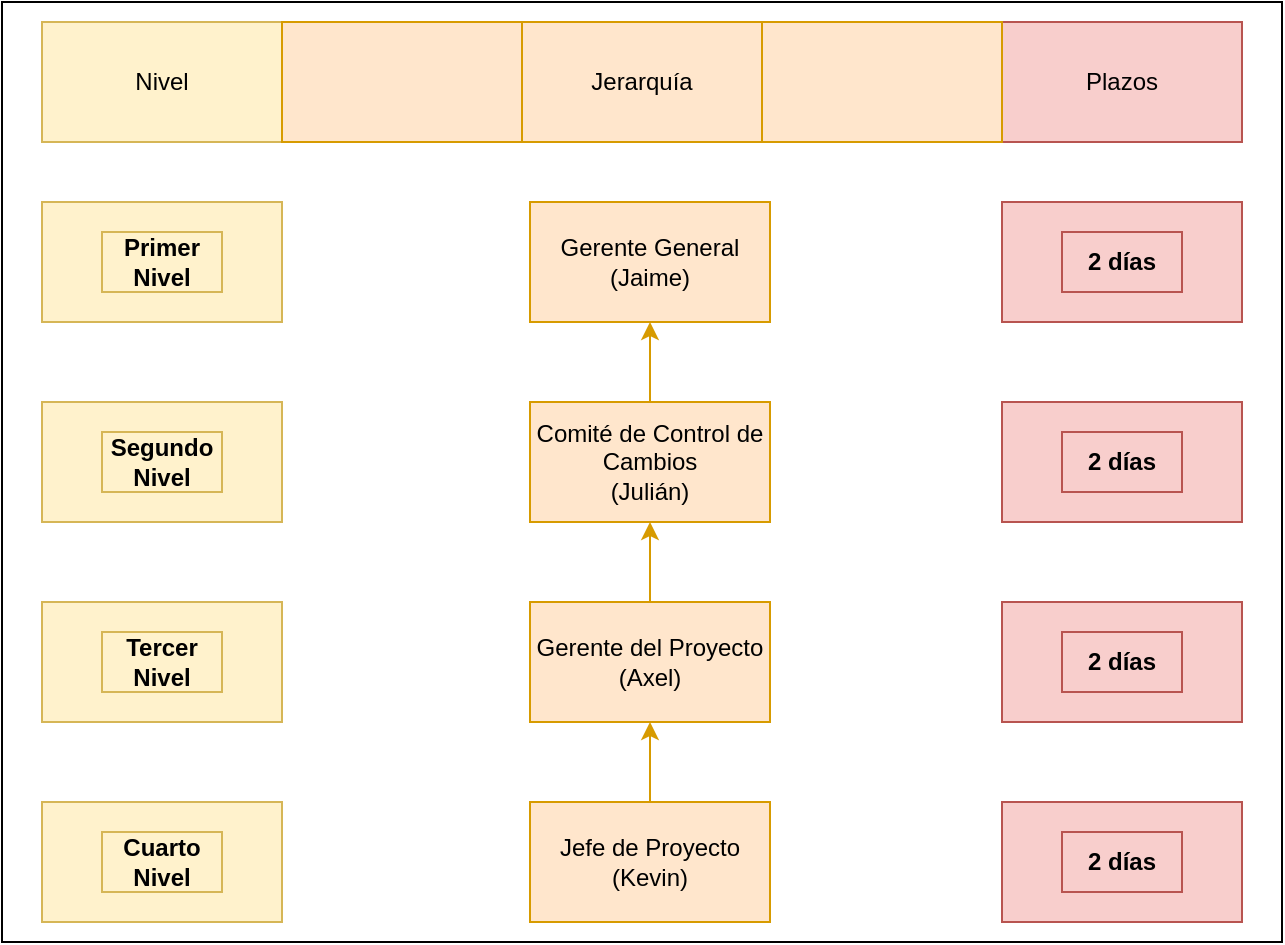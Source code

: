 <mxfile version="21.7.2" type="github">
  <diagram name="Página-1" id="esf7c1VdpeQ2RZWARha4">
    <mxGraphModel dx="1050" dy="534" grid="1" gridSize="10" guides="1" tooltips="1" connect="1" arrows="1" fold="1" page="1" pageScale="1" pageWidth="827" pageHeight="1169" math="0" shadow="0">
      <root>
        <mxCell id="0" />
        <mxCell id="1" parent="0" />
        <mxCell id="tHvkMNi2K44xbFxIB-WT-30" value="" style="rounded=0;whiteSpace=wrap;html=1;" vertex="1" parent="1">
          <mxGeometry x="90" y="80" width="640" height="470" as="geometry" />
        </mxCell>
        <mxCell id="tHvkMNi2K44xbFxIB-WT-28" value="" style="rounded=0;whiteSpace=wrap;html=1;fillColor=#f8cecc;strokeColor=#b85450;" vertex="1" parent="1">
          <mxGeometry x="590" y="480" width="120" height="60" as="geometry" />
        </mxCell>
        <mxCell id="tHvkMNi2K44xbFxIB-WT-27" value="" style="rounded=0;whiteSpace=wrap;html=1;fillColor=#f8cecc;strokeColor=#b85450;" vertex="1" parent="1">
          <mxGeometry x="590" y="380" width="120" height="60" as="geometry" />
        </mxCell>
        <mxCell id="tHvkMNi2K44xbFxIB-WT-26" value="" style="rounded=0;whiteSpace=wrap;html=1;fillColor=#f8cecc;strokeColor=#b85450;" vertex="1" parent="1">
          <mxGeometry x="590" y="280" width="120" height="60" as="geometry" />
        </mxCell>
        <mxCell id="tHvkMNi2K44xbFxIB-WT-25" value="" style="rounded=0;whiteSpace=wrap;html=1;fillColor=#f8cecc;strokeColor=#b85450;" vertex="1" parent="1">
          <mxGeometry x="590" y="180" width="120" height="60" as="geometry" />
        </mxCell>
        <mxCell id="tHvkMNi2K44xbFxIB-WT-24" value="" style="rounded=0;whiteSpace=wrap;html=1;fillColor=#fff2cc;strokeColor=#d6b656;" vertex="1" parent="1">
          <mxGeometry x="110" y="480" width="120" height="60" as="geometry" />
        </mxCell>
        <mxCell id="tHvkMNi2K44xbFxIB-WT-23" value="" style="rounded=0;whiteSpace=wrap;html=1;fillColor=#fff2cc;strokeColor=#d6b656;" vertex="1" parent="1">
          <mxGeometry x="110" y="380" width="120" height="60" as="geometry" />
        </mxCell>
        <mxCell id="tHvkMNi2K44xbFxIB-WT-22" value="" style="rounded=0;whiteSpace=wrap;html=1;fillColor=#fff2cc;strokeColor=#d6b656;" vertex="1" parent="1">
          <mxGeometry x="110" y="280" width="120" height="60" as="geometry" />
        </mxCell>
        <mxCell id="tHvkMNi2K44xbFxIB-WT-21" value="" style="rounded=0;whiteSpace=wrap;html=1;fillColor=#fff2cc;strokeColor=#d6b656;" vertex="1" parent="1">
          <mxGeometry x="110" y="180" width="120" height="60" as="geometry" />
        </mxCell>
        <mxCell id="tHvkMNi2K44xbFxIB-WT-1" value="Nivel" style="rounded=0;whiteSpace=wrap;html=1;fillColor=#fff2cc;strokeColor=#d6b656;" vertex="1" parent="1">
          <mxGeometry x="110" y="90" width="120" height="60" as="geometry" />
        </mxCell>
        <mxCell id="tHvkMNi2K44xbFxIB-WT-2" value="Jerarquía" style="rounded=0;whiteSpace=wrap;html=1;fillColor=#ffe6cc;strokeColor=#d79b00;" vertex="1" parent="1">
          <mxGeometry x="350" y="90" width="120" height="60" as="geometry" />
        </mxCell>
        <mxCell id="tHvkMNi2K44xbFxIB-WT-3" value="Plazos" style="rounded=0;whiteSpace=wrap;html=1;fillColor=#f8cecc;strokeColor=#b85450;" vertex="1" parent="1">
          <mxGeometry x="590" y="90" width="120" height="60" as="geometry" />
        </mxCell>
        <mxCell id="tHvkMNi2K44xbFxIB-WT-4" value="" style="rounded=0;whiteSpace=wrap;html=1;fillColor=#ffe6cc;strokeColor=#d79b00;" vertex="1" parent="1">
          <mxGeometry x="230" y="90" width="120" height="60" as="geometry" />
        </mxCell>
        <mxCell id="tHvkMNi2K44xbFxIB-WT-5" value="" style="rounded=0;whiteSpace=wrap;html=1;fillColor=#FFE6CC;strokeColor=#d79b00;" vertex="1" parent="1">
          <mxGeometry x="470" y="90" width="120" height="60" as="geometry" />
        </mxCell>
        <mxCell id="tHvkMNi2K44xbFxIB-WT-6" value="Gerente General&lt;br&gt;(Jaime)" style="rounded=0;whiteSpace=wrap;html=1;fillColor=#ffe6cc;strokeColor=#d79b00;" vertex="1" parent="1">
          <mxGeometry x="354" y="180" width="120" height="60" as="geometry" />
        </mxCell>
        <mxCell id="tHvkMNi2K44xbFxIB-WT-20" style="edgeStyle=orthogonalEdgeStyle;rounded=0;orthogonalLoop=1;jettySize=auto;html=1;entryX=0.5;entryY=1;entryDx=0;entryDy=0;fillColor=#ffe6cc;strokeColor=#d79b00;" edge="1" parent="1" source="tHvkMNi2K44xbFxIB-WT-7" target="tHvkMNi2K44xbFxIB-WT-6">
          <mxGeometry relative="1" as="geometry" />
        </mxCell>
        <mxCell id="tHvkMNi2K44xbFxIB-WT-7" value="Comité de Control de Cambios&lt;br&gt;(Julián)" style="rounded=0;whiteSpace=wrap;html=1;fillColor=#ffe6cc;strokeColor=#d79b00;" vertex="1" parent="1">
          <mxGeometry x="354" y="280" width="120" height="60" as="geometry" />
        </mxCell>
        <mxCell id="tHvkMNi2K44xbFxIB-WT-19" style="edgeStyle=orthogonalEdgeStyle;rounded=0;orthogonalLoop=1;jettySize=auto;html=1;entryX=0.5;entryY=1;entryDx=0;entryDy=0;fillColor=#ffe6cc;strokeColor=#d79b00;" edge="1" parent="1" source="tHvkMNi2K44xbFxIB-WT-8" target="tHvkMNi2K44xbFxIB-WT-7">
          <mxGeometry relative="1" as="geometry" />
        </mxCell>
        <mxCell id="tHvkMNi2K44xbFxIB-WT-8" value="Gerente del Proyecto&lt;br&gt;(Axel)" style="rounded=0;whiteSpace=wrap;html=1;fillColor=#ffe6cc;strokeColor=#d79b00;" vertex="1" parent="1">
          <mxGeometry x="354" y="380" width="120" height="60" as="geometry" />
        </mxCell>
        <mxCell id="tHvkMNi2K44xbFxIB-WT-18" style="edgeStyle=orthogonalEdgeStyle;rounded=0;orthogonalLoop=1;jettySize=auto;html=1;entryX=0.5;entryY=1;entryDx=0;entryDy=0;fillColor=#ffe6cc;strokeColor=#d79b00;" edge="1" parent="1" source="tHvkMNi2K44xbFxIB-WT-9" target="tHvkMNi2K44xbFxIB-WT-8">
          <mxGeometry relative="1" as="geometry" />
        </mxCell>
        <mxCell id="tHvkMNi2K44xbFxIB-WT-9" value="Jefe de Proyecto&lt;br&gt;(Kevin)" style="rounded=0;whiteSpace=wrap;html=1;fillColor=#ffe6cc;strokeColor=#d79b00;" vertex="1" parent="1">
          <mxGeometry x="354" y="480" width="120" height="60" as="geometry" />
        </mxCell>
        <mxCell id="tHvkMNi2K44xbFxIB-WT-10" value="&lt;b&gt;Primer Nivel&lt;/b&gt;" style="text;html=1;strokeColor=#d6b656;fillColor=#fff2cc;align=center;verticalAlign=middle;whiteSpace=wrap;rounded=0;" vertex="1" parent="1">
          <mxGeometry x="140" y="195" width="60" height="30" as="geometry" />
        </mxCell>
        <mxCell id="tHvkMNi2K44xbFxIB-WT-11" value="&lt;b&gt;Segundo Nivel&lt;/b&gt;" style="text;html=1;strokeColor=#d6b656;fillColor=#fff2cc;align=center;verticalAlign=middle;whiteSpace=wrap;rounded=0;" vertex="1" parent="1">
          <mxGeometry x="140" y="295" width="60" height="30" as="geometry" />
        </mxCell>
        <mxCell id="tHvkMNi2K44xbFxIB-WT-12" value="&lt;b&gt;Tercer Nivel&lt;/b&gt;" style="text;html=1;strokeColor=#d6b656;fillColor=#fff2cc;align=center;verticalAlign=middle;whiteSpace=wrap;rounded=0;" vertex="1" parent="1">
          <mxGeometry x="140" y="395" width="60" height="30" as="geometry" />
        </mxCell>
        <mxCell id="tHvkMNi2K44xbFxIB-WT-13" value="&lt;b&gt;Cuarto Nivel&lt;/b&gt;" style="text;html=1;strokeColor=#d6b656;fillColor=#fff2cc;align=center;verticalAlign=middle;whiteSpace=wrap;rounded=0;" vertex="1" parent="1">
          <mxGeometry x="140" y="495" width="60" height="30" as="geometry" />
        </mxCell>
        <mxCell id="tHvkMNi2K44xbFxIB-WT-14" value="&lt;b&gt;2 días&lt;/b&gt;" style="text;html=1;strokeColor=#b85450;fillColor=#f8cecc;align=center;verticalAlign=middle;whiteSpace=wrap;rounded=0;" vertex="1" parent="1">
          <mxGeometry x="620" y="195" width="60" height="30" as="geometry" />
        </mxCell>
        <mxCell id="tHvkMNi2K44xbFxIB-WT-15" value="&lt;b&gt;2 días&lt;/b&gt;" style="text;html=1;strokeColor=#b85450;fillColor=#f8cecc;align=center;verticalAlign=middle;whiteSpace=wrap;rounded=0;" vertex="1" parent="1">
          <mxGeometry x="620" y="295" width="60" height="30" as="geometry" />
        </mxCell>
        <mxCell id="tHvkMNi2K44xbFxIB-WT-16" value="&lt;b&gt;2 días&lt;/b&gt;" style="text;html=1;strokeColor=#b85450;fillColor=#f8cecc;align=center;verticalAlign=middle;whiteSpace=wrap;rounded=0;" vertex="1" parent="1">
          <mxGeometry x="620" y="395" width="60" height="30" as="geometry" />
        </mxCell>
        <mxCell id="tHvkMNi2K44xbFxIB-WT-17" value="&lt;b&gt;2 días&lt;/b&gt;" style="text;html=1;strokeColor=#b85450;fillColor=#f8cecc;align=center;verticalAlign=middle;whiteSpace=wrap;rounded=0;" vertex="1" parent="1">
          <mxGeometry x="620" y="495" width="60" height="30" as="geometry" />
        </mxCell>
      </root>
    </mxGraphModel>
  </diagram>
</mxfile>
